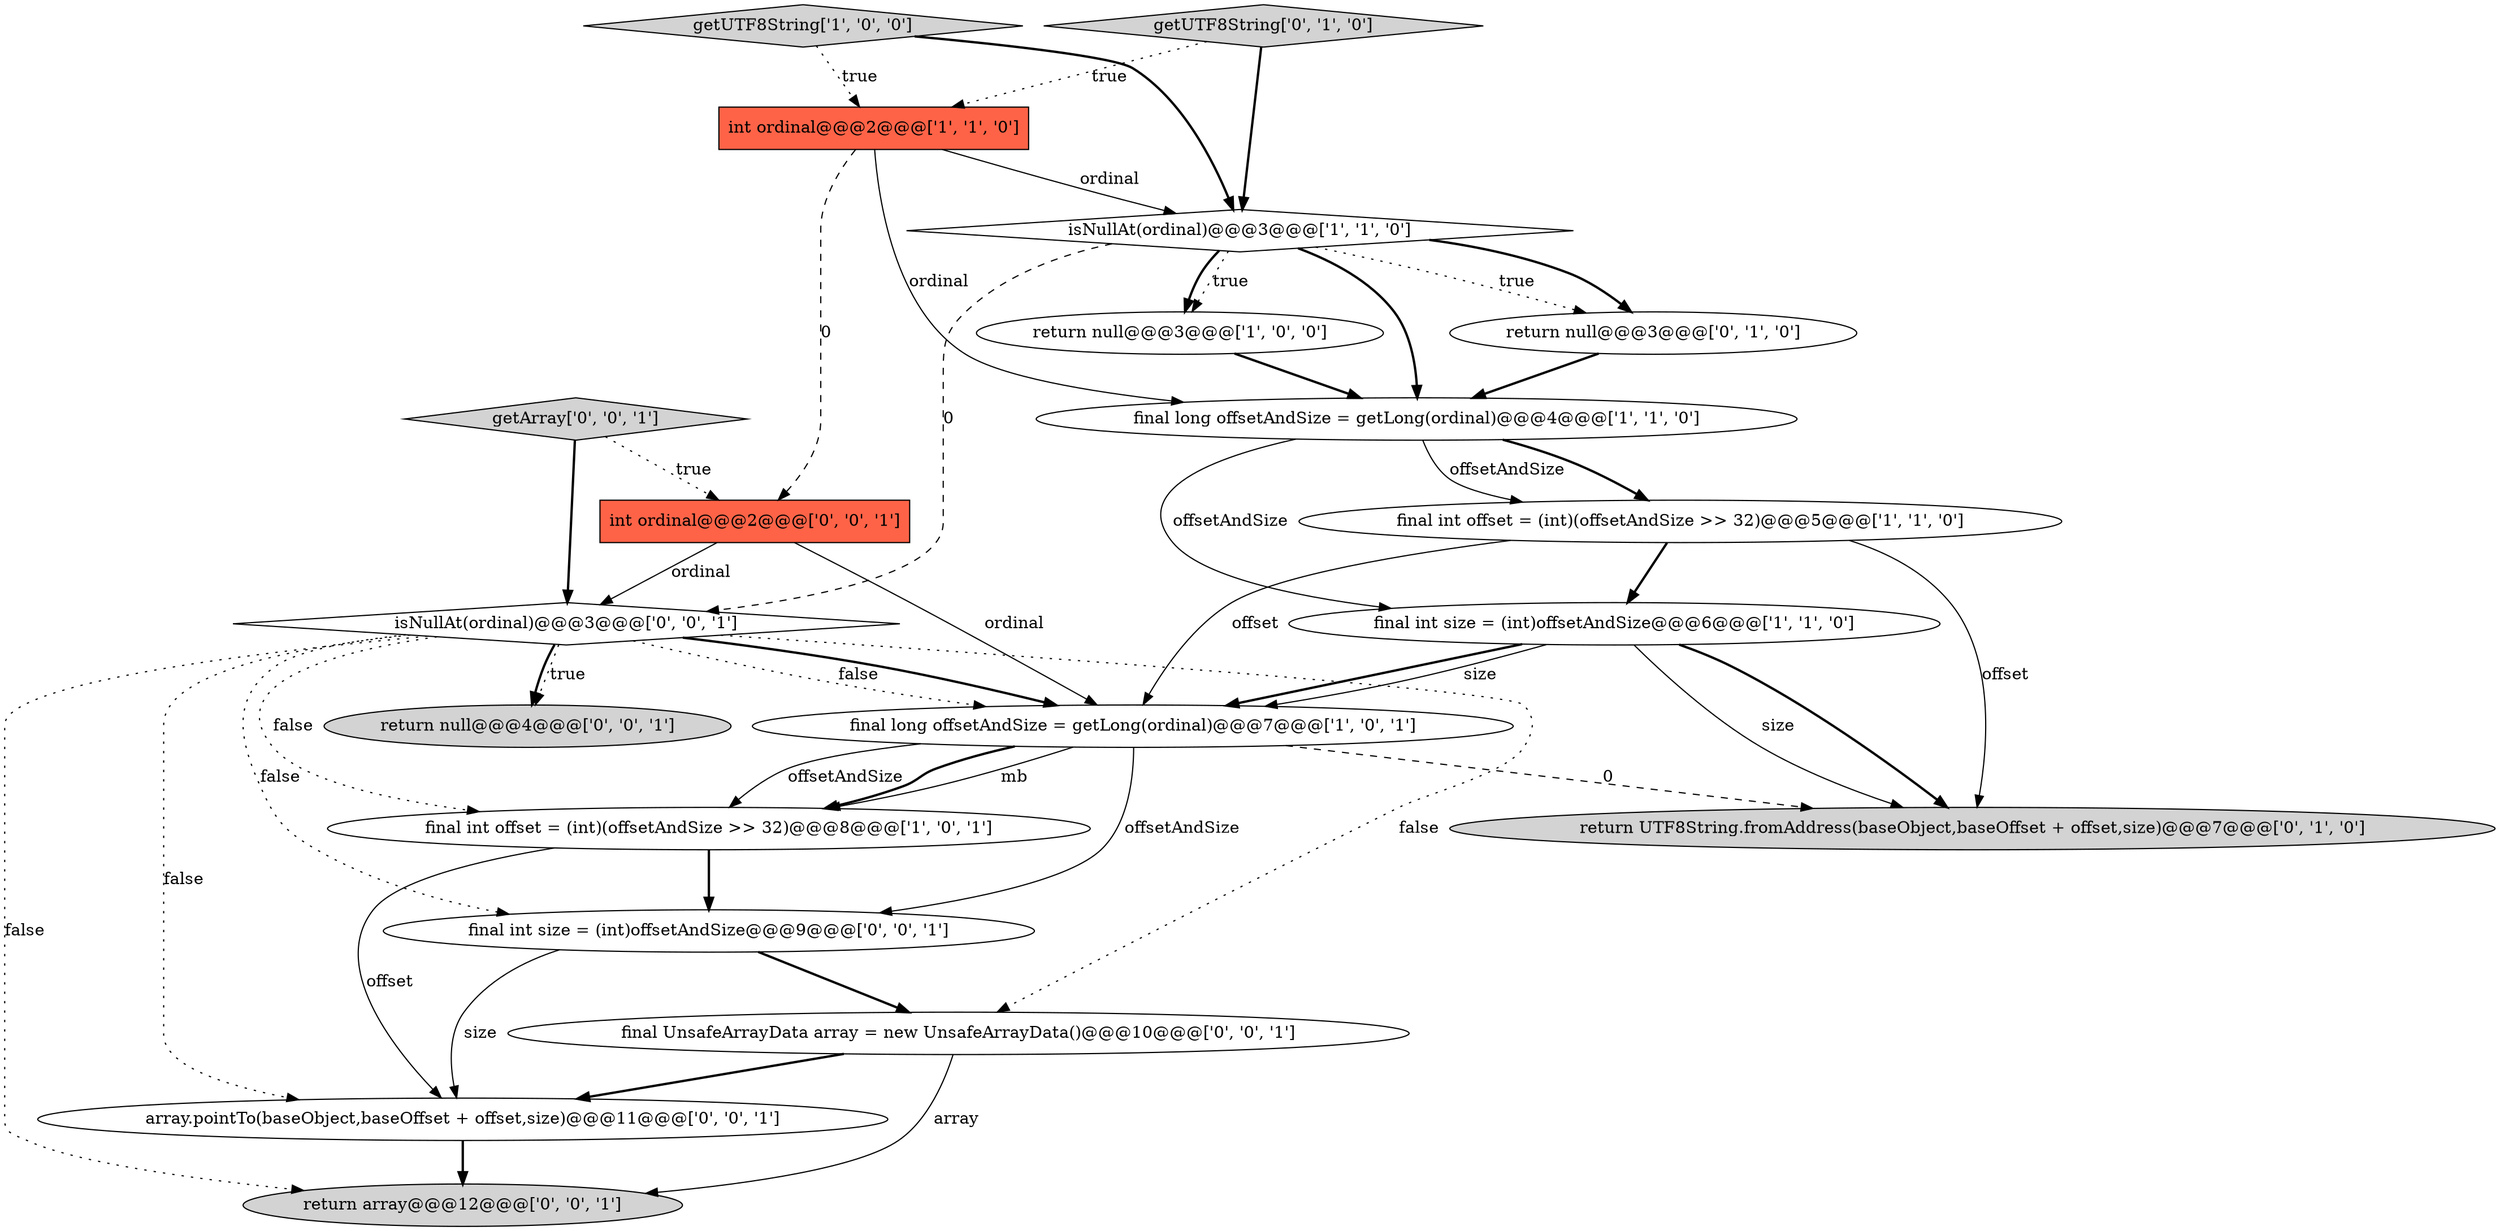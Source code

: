 digraph {
15 [style = filled, label = "int ordinal@@@2@@@['0', '0', '1']", fillcolor = tomato, shape = box image = "AAA0AAABBB3BBB"];
13 [style = filled, label = "return null@@@4@@@['0', '0', '1']", fillcolor = lightgray, shape = ellipse image = "AAA0AAABBB3BBB"];
19 [style = filled, label = "final int size = (int)offsetAndSize@@@9@@@['0', '0', '1']", fillcolor = white, shape = ellipse image = "AAA0AAABBB3BBB"];
14 [style = filled, label = "final UnsafeArrayData array = new UnsafeArrayData()@@@10@@@['0', '0', '1']", fillcolor = white, shape = ellipse image = "AAA0AAABBB3BBB"];
16 [style = filled, label = "array.pointTo(baseObject,baseOffset + offset,size)@@@11@@@['0', '0', '1']", fillcolor = white, shape = ellipse image = "AAA0AAABBB3BBB"];
11 [style = filled, label = "return UTF8String.fromAddress(baseObject,baseOffset + offset,size)@@@7@@@['0', '1', '0']", fillcolor = lightgray, shape = ellipse image = "AAA1AAABBB2BBB"];
6 [style = filled, label = "int ordinal@@@2@@@['1', '1', '0']", fillcolor = tomato, shape = box image = "AAA0AAABBB1BBB"];
1 [style = filled, label = "return null@@@3@@@['1', '0', '0']", fillcolor = white, shape = ellipse image = "AAA0AAABBB1BBB"];
0 [style = filled, label = "final int offset = (int)(offsetAndSize >> 32)@@@8@@@['1', '0', '1']", fillcolor = white, shape = ellipse image = "AAA0AAABBB1BBB"];
4 [style = filled, label = "final int offset = (int)(offsetAndSize >> 32)@@@5@@@['1', '1', '0']", fillcolor = white, shape = ellipse image = "AAA0AAABBB1BBB"];
7 [style = filled, label = "final int size = (int)offsetAndSize@@@6@@@['1', '1', '0']", fillcolor = white, shape = ellipse image = "AAA0AAABBB1BBB"];
8 [style = filled, label = "final long offsetAndSize = getLong(ordinal)@@@4@@@['1', '1', '0']", fillcolor = white, shape = ellipse image = "AAA0AAABBB1BBB"];
9 [style = filled, label = "getUTF8String['0', '1', '0']", fillcolor = lightgray, shape = diamond image = "AAA0AAABBB2BBB"];
17 [style = filled, label = "getArray['0', '0', '1']", fillcolor = lightgray, shape = diamond image = "AAA0AAABBB3BBB"];
18 [style = filled, label = "return array@@@12@@@['0', '0', '1']", fillcolor = lightgray, shape = ellipse image = "AAA0AAABBB3BBB"];
12 [style = filled, label = "isNullAt(ordinal)@@@3@@@['0', '0', '1']", fillcolor = white, shape = diamond image = "AAA0AAABBB3BBB"];
2 [style = filled, label = "isNullAt(ordinal)@@@3@@@['1', '1', '0']", fillcolor = white, shape = diamond image = "AAA0AAABBB1BBB"];
10 [style = filled, label = "return null@@@3@@@['0', '1', '0']", fillcolor = white, shape = ellipse image = "AAA0AAABBB2BBB"];
5 [style = filled, label = "getUTF8String['1', '0', '0']", fillcolor = lightgray, shape = diamond image = "AAA0AAABBB1BBB"];
3 [style = filled, label = "final long offsetAndSize = getLong(ordinal)@@@7@@@['1', '0', '1']", fillcolor = white, shape = ellipse image = "AAA0AAABBB1BBB"];
12->19 [style = dotted, label="false"];
5->2 [style = bold, label=""];
15->12 [style = solid, label="ordinal"];
4->3 [style = solid, label="offset"];
12->16 [style = dotted, label="false"];
4->7 [style = bold, label=""];
14->18 [style = solid, label="array"];
3->19 [style = solid, label="offsetAndSize"];
14->16 [style = bold, label=""];
3->0 [style = solid, label="mb"];
0->16 [style = solid, label="offset"];
19->16 [style = solid, label="size"];
8->4 [style = bold, label=""];
16->18 [style = bold, label=""];
1->8 [style = bold, label=""];
12->13 [style = dotted, label="true"];
10->8 [style = bold, label=""];
9->2 [style = bold, label=""];
3->0 [style = solid, label="offsetAndSize"];
0->19 [style = bold, label=""];
17->12 [style = bold, label=""];
3->11 [style = dashed, label="0"];
2->10 [style = bold, label=""];
7->11 [style = bold, label=""];
12->3 [style = dotted, label="false"];
8->7 [style = solid, label="offsetAndSize"];
12->0 [style = dotted, label="false"];
9->6 [style = dotted, label="true"];
2->10 [style = dotted, label="true"];
12->14 [style = dotted, label="false"];
6->8 [style = solid, label="ordinal"];
2->8 [style = bold, label=""];
12->13 [style = bold, label=""];
6->2 [style = solid, label="ordinal"];
15->3 [style = solid, label="ordinal"];
7->3 [style = bold, label=""];
2->1 [style = dotted, label="true"];
5->6 [style = dotted, label="true"];
17->15 [style = dotted, label="true"];
8->4 [style = solid, label="offsetAndSize"];
7->3 [style = solid, label="size"];
12->3 [style = bold, label=""];
3->0 [style = bold, label=""];
2->1 [style = bold, label=""];
7->11 [style = solid, label="size"];
12->18 [style = dotted, label="false"];
6->15 [style = dashed, label="0"];
19->14 [style = bold, label=""];
2->12 [style = dashed, label="0"];
4->11 [style = solid, label="offset"];
}
